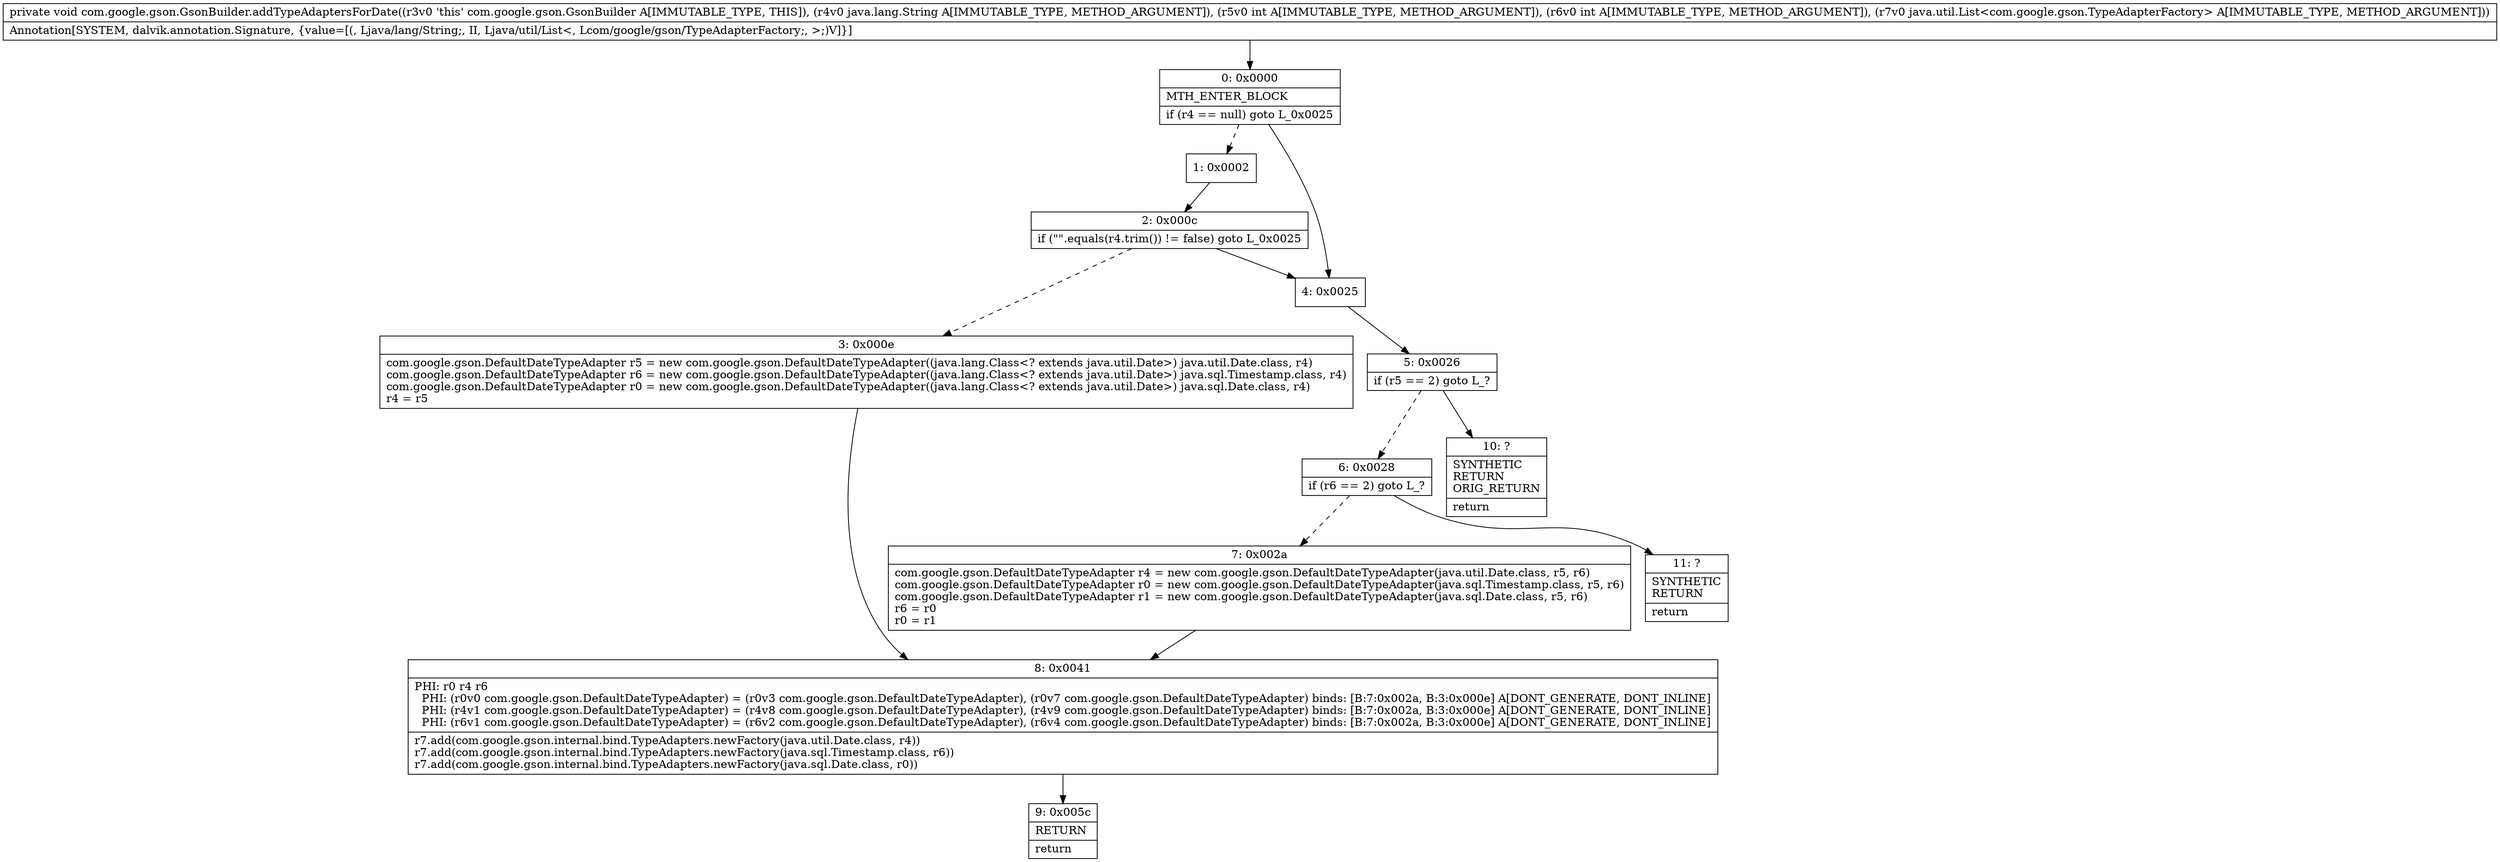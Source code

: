 digraph "CFG forcom.google.gson.GsonBuilder.addTypeAdaptersForDate(Ljava\/lang\/String;IILjava\/util\/List;)V" {
Node_0 [shape=record,label="{0\:\ 0x0000|MTH_ENTER_BLOCK\l|if (r4 == null) goto L_0x0025\l}"];
Node_1 [shape=record,label="{1\:\ 0x0002}"];
Node_2 [shape=record,label="{2\:\ 0x000c|if (\"\".equals(r4.trim()) != false) goto L_0x0025\l}"];
Node_3 [shape=record,label="{3\:\ 0x000e|com.google.gson.DefaultDateTypeAdapter r5 = new com.google.gson.DefaultDateTypeAdapter((java.lang.Class\<? extends java.util.Date\>) java.util.Date.class, r4)\lcom.google.gson.DefaultDateTypeAdapter r6 = new com.google.gson.DefaultDateTypeAdapter((java.lang.Class\<? extends java.util.Date\>) java.sql.Timestamp.class, r4)\lcom.google.gson.DefaultDateTypeAdapter r0 = new com.google.gson.DefaultDateTypeAdapter((java.lang.Class\<? extends java.util.Date\>) java.sql.Date.class, r4)\lr4 = r5\l}"];
Node_4 [shape=record,label="{4\:\ 0x0025}"];
Node_5 [shape=record,label="{5\:\ 0x0026|if (r5 == 2) goto L_?\l}"];
Node_6 [shape=record,label="{6\:\ 0x0028|if (r6 == 2) goto L_?\l}"];
Node_7 [shape=record,label="{7\:\ 0x002a|com.google.gson.DefaultDateTypeAdapter r4 = new com.google.gson.DefaultDateTypeAdapter(java.util.Date.class, r5, r6)\lcom.google.gson.DefaultDateTypeAdapter r0 = new com.google.gson.DefaultDateTypeAdapter(java.sql.Timestamp.class, r5, r6)\lcom.google.gson.DefaultDateTypeAdapter r1 = new com.google.gson.DefaultDateTypeAdapter(java.sql.Date.class, r5, r6)\lr6 = r0\lr0 = r1\l}"];
Node_8 [shape=record,label="{8\:\ 0x0041|PHI: r0 r4 r6 \l  PHI: (r0v0 com.google.gson.DefaultDateTypeAdapter) = (r0v3 com.google.gson.DefaultDateTypeAdapter), (r0v7 com.google.gson.DefaultDateTypeAdapter) binds: [B:7:0x002a, B:3:0x000e] A[DONT_GENERATE, DONT_INLINE]\l  PHI: (r4v1 com.google.gson.DefaultDateTypeAdapter) = (r4v8 com.google.gson.DefaultDateTypeAdapter), (r4v9 com.google.gson.DefaultDateTypeAdapter) binds: [B:7:0x002a, B:3:0x000e] A[DONT_GENERATE, DONT_INLINE]\l  PHI: (r6v1 com.google.gson.DefaultDateTypeAdapter) = (r6v2 com.google.gson.DefaultDateTypeAdapter), (r6v4 com.google.gson.DefaultDateTypeAdapter) binds: [B:7:0x002a, B:3:0x000e] A[DONT_GENERATE, DONT_INLINE]\l|r7.add(com.google.gson.internal.bind.TypeAdapters.newFactory(java.util.Date.class, r4))\lr7.add(com.google.gson.internal.bind.TypeAdapters.newFactory(java.sql.Timestamp.class, r6))\lr7.add(com.google.gson.internal.bind.TypeAdapters.newFactory(java.sql.Date.class, r0))\l}"];
Node_9 [shape=record,label="{9\:\ 0x005c|RETURN\l|return\l}"];
Node_10 [shape=record,label="{10\:\ ?|SYNTHETIC\lRETURN\lORIG_RETURN\l|return\l}"];
Node_11 [shape=record,label="{11\:\ ?|SYNTHETIC\lRETURN\l|return\l}"];
MethodNode[shape=record,label="{private void com.google.gson.GsonBuilder.addTypeAdaptersForDate((r3v0 'this' com.google.gson.GsonBuilder A[IMMUTABLE_TYPE, THIS]), (r4v0 java.lang.String A[IMMUTABLE_TYPE, METHOD_ARGUMENT]), (r5v0 int A[IMMUTABLE_TYPE, METHOD_ARGUMENT]), (r6v0 int A[IMMUTABLE_TYPE, METHOD_ARGUMENT]), (r7v0 java.util.List\<com.google.gson.TypeAdapterFactory\> A[IMMUTABLE_TYPE, METHOD_ARGUMENT]))  | Annotation[SYSTEM, dalvik.annotation.Signature, \{value=[(, Ljava\/lang\/String;, II, Ljava\/util\/List\<, Lcom\/google\/gson\/TypeAdapterFactory;, \>;)V]\}]\l}"];
MethodNode -> Node_0;
Node_0 -> Node_1[style=dashed];
Node_0 -> Node_4;
Node_1 -> Node_2;
Node_2 -> Node_3[style=dashed];
Node_2 -> Node_4;
Node_3 -> Node_8;
Node_4 -> Node_5;
Node_5 -> Node_6[style=dashed];
Node_5 -> Node_10;
Node_6 -> Node_7[style=dashed];
Node_6 -> Node_11;
Node_7 -> Node_8;
Node_8 -> Node_9;
}

